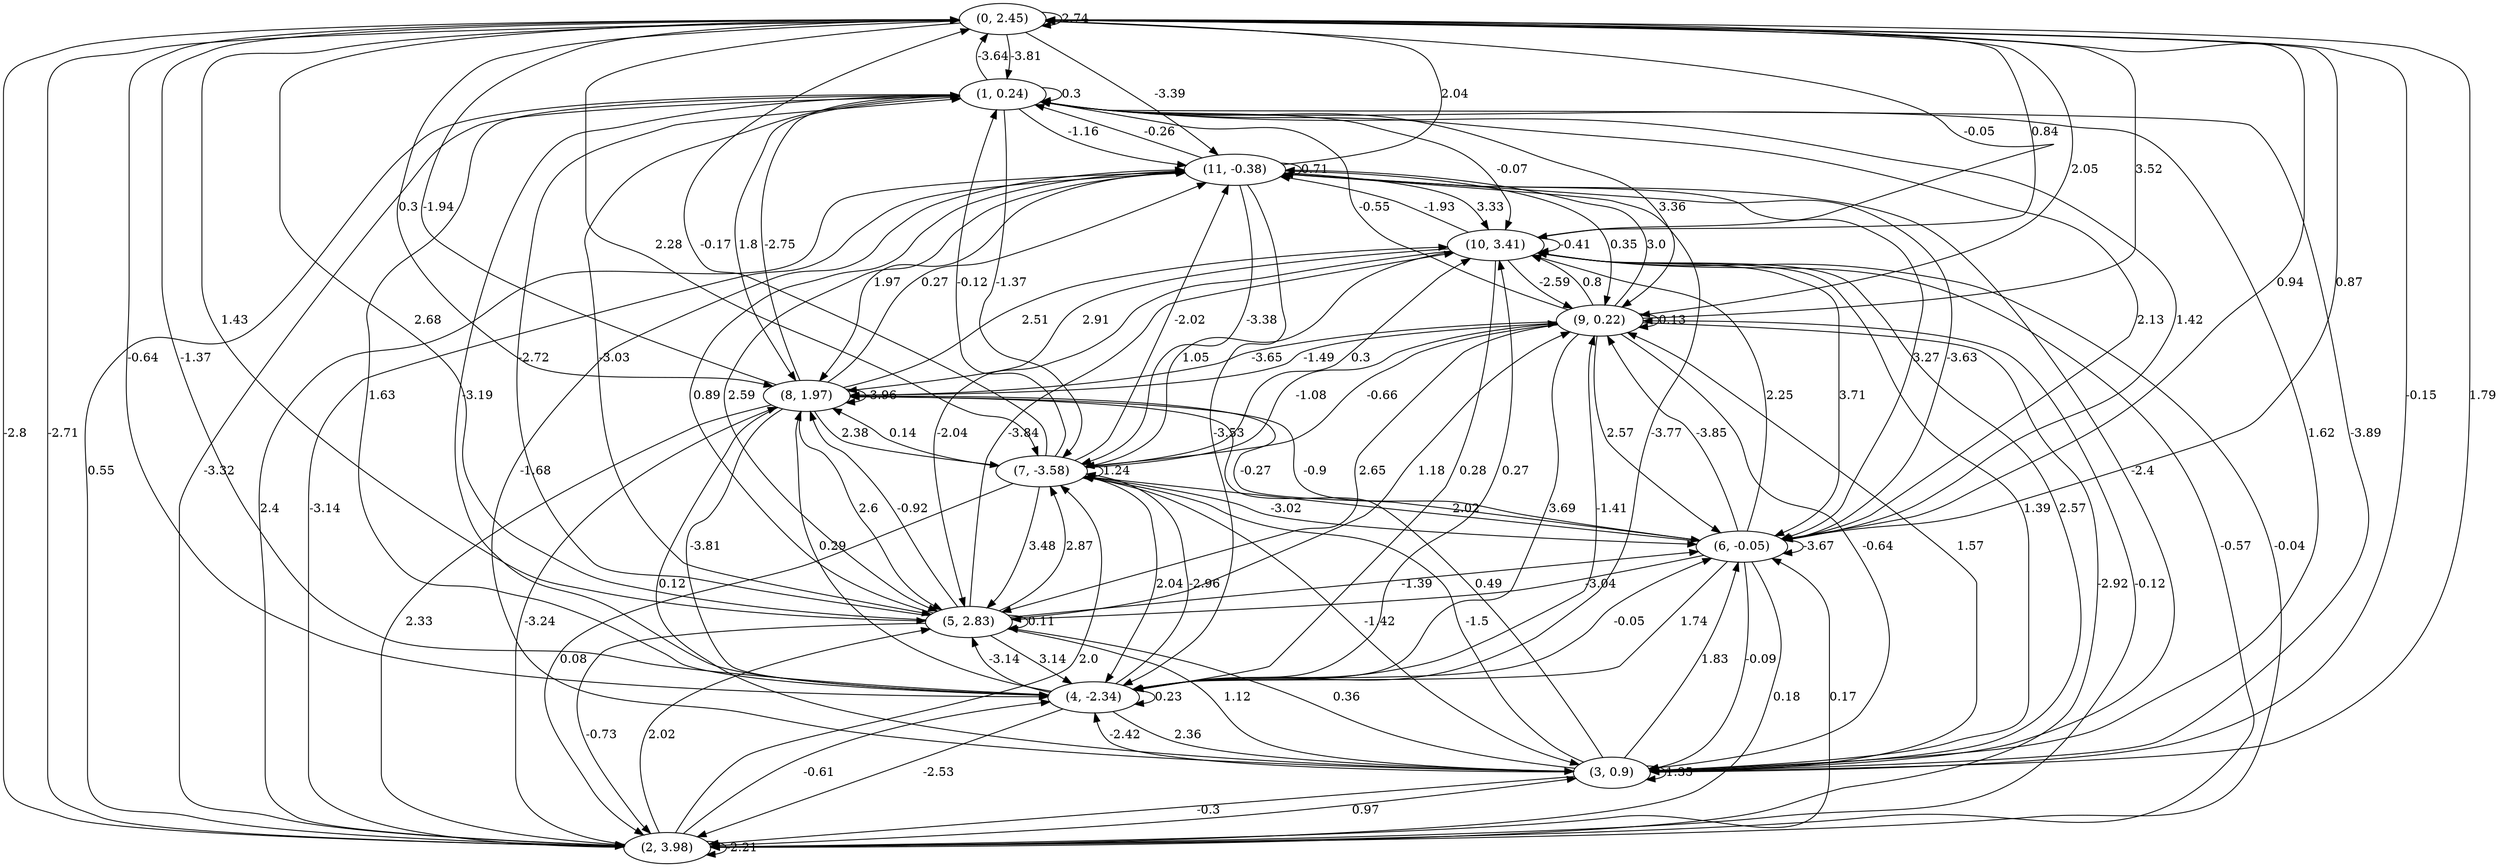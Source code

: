 digraph {
    0 [ label = "(0, 2.45)" ]
    1 [ label = "(1, 0.24)" ]
    2 [ label = "(2, 3.98)" ]
    3 [ label = "(3, 0.9)" ]
    4 [ label = "(4, -2.34)" ]
    5 [ label = "(5, 2.83)" ]
    6 [ label = "(6, -0.05)" ]
    7 [ label = "(7, -3.58)" ]
    8 [ label = "(8, 1.97)" ]
    9 [ label = "(9, 0.22)" ]
    10 [ label = "(10, 3.41)" ]
    11 [ label = "(11, -0.38)" ]
    0 -> 0 [ label = "2.74" ]
    1 -> 1 [ label = "0.3" ]
    2 -> 2 [ label = "-2.21" ]
    3 -> 3 [ label = "1.35" ]
    4 -> 4 [ label = "0.23" ]
    5 -> 5 [ label = "0.11" ]
    6 -> 6 [ label = "-3.67" ]
    7 -> 7 [ label = "1.24" ]
    8 -> 8 [ label = "-3.96" ]
    9 -> 9 [ label = "0.13" ]
    10 -> 10 [ label = "-0.41" ]
    11 -> 11 [ label = "0.71" ]
    1 -> 0 [ label = "-3.64" ]
    2 -> 0 [ label = "-2.71" ]
    3 -> 0 [ label = "1.79" ]
    4 -> 0 [ label = "-1.37" ]
    5 -> 0 [ label = "2.68" ]
    6 -> 0 [ label = "0.87" ]
    7 -> 0 [ label = "-0.17" ]
    8 -> 0 [ label = "-1.94" ]
    9 -> 0 [ label = "3.52" ]
    10 -> 0 [ label = "0.84" ]
    11 -> 0 [ label = "2.04" ]
    0 -> 1 [ label = "-3.81" ]
    2 -> 1 [ label = "-3.32" ]
    3 -> 1 [ label = "-3.89" ]
    4 -> 1 [ label = "1.63" ]
    5 -> 1 [ label = "-2.72" ]
    6 -> 1 [ label = "2.13" ]
    7 -> 1 [ label = "-0.12" ]
    8 -> 1 [ label = "-2.75" ]
    9 -> 1 [ label = "-0.55" ]
    11 -> 1 [ label = "-0.26" ]
    0 -> 2 [ label = "-2.8" ]
    1 -> 2 [ label = "0.55" ]
    3 -> 2 [ label = "-0.3" ]
    4 -> 2 [ label = "-2.53" ]
    5 -> 2 [ label = "-0.73" ]
    6 -> 2 [ label = "0.18" ]
    7 -> 2 [ label = "0.08" ]
    8 -> 2 [ label = "2.33" ]
    9 -> 2 [ label = "-2.92" ]
    10 -> 2 [ label = "-0.57" ]
    11 -> 2 [ label = "2.4" ]
    0 -> 3 [ label = "-0.15" ]
    1 -> 3 [ label = "1.62" ]
    2 -> 3 [ label = "0.97" ]
    4 -> 3 [ label = "2.36" ]
    5 -> 3 [ label = "1.12" ]
    6 -> 3 [ label = "-0.09" ]
    7 -> 3 [ label = "-1.42" ]
    8 -> 3 [ label = "0.12" ]
    9 -> 3 [ label = "-0.64" ]
    10 -> 3 [ label = "1.39" ]
    11 -> 3 [ label = "-2.4" ]
    0 -> 4 [ label = "-0.64" ]
    1 -> 4 [ label = "-3.19" ]
    2 -> 4 [ label = "-0.61" ]
    3 -> 4 [ label = "-2.42" ]
    5 -> 4 [ label = "3.14" ]
    6 -> 4 [ label = "1.74" ]
    7 -> 4 [ label = "2.04" ]
    8 -> 4 [ label = "-3.81" ]
    9 -> 4 [ label = "3.69" ]
    10 -> 4 [ label = "0.28" ]
    11 -> 4 [ label = "-3.53" ]
    0 -> 5 [ label = "1.43" ]
    1 -> 5 [ label = "-3.03" ]
    2 -> 5 [ label = "2.02" ]
    3 -> 5 [ label = "0.36" ]
    4 -> 5 [ label = "-3.14" ]
    6 -> 5 [ label = "-3.04" ]
    7 -> 5 [ label = "3.48" ]
    8 -> 5 [ label = "2.6" ]
    9 -> 5 [ label = "2.65" ]
    10 -> 5 [ label = "-2.04" ]
    11 -> 5 [ label = "2.59" ]
    0 -> 6 [ label = "0.94" ]
    1 -> 6 [ label = "1.42" ]
    2 -> 6 [ label = "0.17" ]
    3 -> 6 [ label = "1.83" ]
    4 -> 6 [ label = "-0.05" ]
    5 -> 6 [ label = "-1.39" ]
    7 -> 6 [ label = "-3.02" ]
    8 -> 6 [ label = "-0.27" ]
    9 -> 6 [ label = "2.57" ]
    10 -> 6 [ label = "3.71" ]
    11 -> 6 [ label = "3.27" ]
    0 -> 7 [ label = "2.28" ]
    1 -> 7 [ label = "-1.37" ]
    2 -> 7 [ label = "2.0" ]
    3 -> 7 [ label = "-1.5" ]
    4 -> 7 [ label = "-2.96" ]
    5 -> 7 [ label = "2.87" ]
    6 -> 7 [ label = "2.02" ]
    8 -> 7 [ label = "2.38" ]
    9 -> 7 [ label = "-0.66" ]
    10 -> 7 [ label = "1.05" ]
    11 -> 7 [ label = "-3.38" ]
    0 -> 8 [ label = "0.3" ]
    1 -> 8 [ label = "1.8" ]
    2 -> 8 [ label = "-3.24" ]
    3 -> 8 [ label = "0.49" ]
    4 -> 8 [ label = "0.29" ]
    5 -> 8 [ label = "-0.92" ]
    6 -> 8 [ label = "-0.9" ]
    7 -> 8 [ label = "0.14" ]
    9 -> 8 [ label = "-3.65" ]
    10 -> 8 [ label = "2.91" ]
    11 -> 8 [ label = "1.97" ]
    0 -> 9 [ label = "2.05" ]
    1 -> 9 [ label = "3.36" ]
    2 -> 9 [ label = "-0.12" ]
    3 -> 9 [ label = "1.57" ]
    4 -> 9 [ label = "-1.41" ]
    5 -> 9 [ label = "1.18" ]
    6 -> 9 [ label = "-3.85" ]
    7 -> 9 [ label = "-1.08" ]
    8 -> 9 [ label = "-1.49" ]
    10 -> 9 [ label = "-2.59" ]
    11 -> 9 [ label = "0.35" ]
    0 -> 10 [ label = "-0.05" ]
    1 -> 10 [ label = "-0.07" ]
    2 -> 10 [ label = "-0.04" ]
    3 -> 10 [ label = "2.57" ]
    4 -> 10 [ label = "0.27" ]
    5 -> 10 [ label = "-3.84" ]
    6 -> 10 [ label = "2.25" ]
    7 -> 10 [ label = "0.3" ]
    8 -> 10 [ label = "2.51" ]
    9 -> 10 [ label = "0.8" ]
    11 -> 10 [ label = "3.33" ]
    0 -> 11 [ label = "-3.39" ]
    1 -> 11 [ label = "-1.16" ]
    2 -> 11 [ label = "-3.14" ]
    3 -> 11 [ label = "-1.68" ]
    4 -> 11 [ label = "-3.77" ]
    5 -> 11 [ label = "0.89" ]
    6 -> 11 [ label = "-3.63" ]
    7 -> 11 [ label = "-2.02" ]
    8 -> 11 [ label = "0.27" ]
    9 -> 11 [ label = "3.0" ]
    10 -> 11 [ label = "-1.93" ]
}

